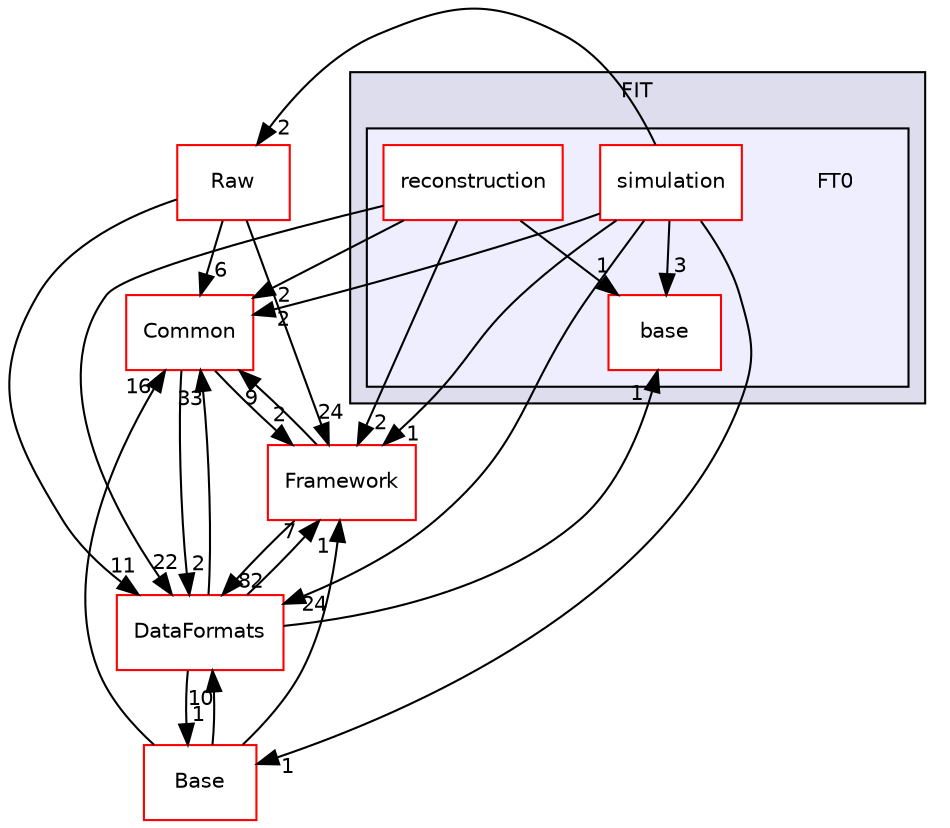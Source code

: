 digraph "/home/travis/build/AliceO2Group/AliceO2/Detectors/FIT/FT0" {
  bgcolor=transparent;
  compound=true
  node [ fontsize="10", fontname="Helvetica"];
  edge [ labelfontsize="10", labelfontname="Helvetica"];
  subgraph clusterdir_d14e88a79bca429480864605ee348cef {
    graph [ bgcolor="#ddddee", pencolor="black", label="FIT" fontname="Helvetica", fontsize="10", URL="dir_d14e88a79bca429480864605ee348cef.html"]
  subgraph clusterdir_732f729910dd598014f768fa2866f334 {
    graph [ bgcolor="#eeeeff", pencolor="black", label="" URL="dir_732f729910dd598014f768fa2866f334.html"];
    dir_732f729910dd598014f768fa2866f334 [shape=plaintext label="FT0"];
    dir_63da1bf9cbb165deb85abc813a5acde9 [shape=box label="base" color="red" fillcolor="white" style="filled" URL="dir_63da1bf9cbb165deb85abc813a5acde9.html"];
    dir_ca639a046a87a9287b3468a6ba2bbef1 [shape=box label="reconstruction" color="red" fillcolor="white" style="filled" URL="dir_ca639a046a87a9287b3468a6ba2bbef1.html"];
    dir_dde9e01e42e5df81e682067abb84b2d4 [shape=box label="simulation" color="red" fillcolor="white" style="filled" URL="dir_dde9e01e42e5df81e682067abb84b2d4.html"];
  }
  }
  dir_4ab6b4cc6a7edbff49100e9123df213f [shape=box label="Common" color="red" URL="dir_4ab6b4cc6a7edbff49100e9123df213f.html"];
  dir_37c90836491b695b472bf98d1be8336b [shape=box label="Base" color="red" URL="dir_37c90836491b695b472bf98d1be8336b.html"];
  dir_bcbb2cf9a3d3d83e5515c82071a07177 [shape=box label="Framework" color="red" URL="dir_bcbb2cf9a3d3d83e5515c82071a07177.html"];
  dir_26637d1bd82229bc9ed97f7e706be743 [shape=box label="Raw" color="red" URL="dir_26637d1bd82229bc9ed97f7e706be743.html"];
  dir_2171f7ec022c5423887b07c69b2f5b48 [shape=box label="DataFormats" color="red" URL="dir_2171f7ec022c5423887b07c69b2f5b48.html"];
  dir_dde9e01e42e5df81e682067abb84b2d4->dir_4ab6b4cc6a7edbff49100e9123df213f [headlabel="2", labeldistance=1.5 headhref="dir_000289_000027.html"];
  dir_dde9e01e42e5df81e682067abb84b2d4->dir_37c90836491b695b472bf98d1be8336b [headlabel="1", labeldistance=1.5 headhref="dir_000289_000276.html"];
  dir_dde9e01e42e5df81e682067abb84b2d4->dir_63da1bf9cbb165deb85abc813a5acde9 [headlabel="3", labeldistance=1.5 headhref="dir_000289_000331.html"];
  dir_dde9e01e42e5df81e682067abb84b2d4->dir_bcbb2cf9a3d3d83e5515c82071a07177 [headlabel="1", labeldistance=1.5 headhref="dir_000289_000013.html"];
  dir_dde9e01e42e5df81e682067abb84b2d4->dir_26637d1bd82229bc9ed97f7e706be743 [headlabel="2", labeldistance=1.5 headhref="dir_000289_000555.html"];
  dir_dde9e01e42e5df81e682067abb84b2d4->dir_2171f7ec022c5423887b07c69b2f5b48 [headlabel="24", labeldistance=1.5 headhref="dir_000289_000076.html"];
  dir_4ab6b4cc6a7edbff49100e9123df213f->dir_bcbb2cf9a3d3d83e5515c82071a07177 [headlabel="2", labeldistance=1.5 headhref="dir_000027_000013.html"];
  dir_4ab6b4cc6a7edbff49100e9123df213f->dir_2171f7ec022c5423887b07c69b2f5b48 [headlabel="2", labeldistance=1.5 headhref="dir_000027_000076.html"];
  dir_ca639a046a87a9287b3468a6ba2bbef1->dir_4ab6b4cc6a7edbff49100e9123df213f [headlabel="2", labeldistance=1.5 headhref="dir_000439_000027.html"];
  dir_ca639a046a87a9287b3468a6ba2bbef1->dir_63da1bf9cbb165deb85abc813a5acde9 [headlabel="1", labeldistance=1.5 headhref="dir_000439_000331.html"];
  dir_ca639a046a87a9287b3468a6ba2bbef1->dir_bcbb2cf9a3d3d83e5515c82071a07177 [headlabel="2", labeldistance=1.5 headhref="dir_000439_000013.html"];
  dir_ca639a046a87a9287b3468a6ba2bbef1->dir_2171f7ec022c5423887b07c69b2f5b48 [headlabel="22", labeldistance=1.5 headhref="dir_000439_000076.html"];
  dir_37c90836491b695b472bf98d1be8336b->dir_4ab6b4cc6a7edbff49100e9123df213f [headlabel="16", labeldistance=1.5 headhref="dir_000276_000027.html"];
  dir_37c90836491b695b472bf98d1be8336b->dir_bcbb2cf9a3d3d83e5515c82071a07177 [headlabel="1", labeldistance=1.5 headhref="dir_000276_000013.html"];
  dir_37c90836491b695b472bf98d1be8336b->dir_2171f7ec022c5423887b07c69b2f5b48 [headlabel="10", labeldistance=1.5 headhref="dir_000276_000076.html"];
  dir_bcbb2cf9a3d3d83e5515c82071a07177->dir_4ab6b4cc6a7edbff49100e9123df213f [headlabel="9", labeldistance=1.5 headhref="dir_000013_000027.html"];
  dir_bcbb2cf9a3d3d83e5515c82071a07177->dir_2171f7ec022c5423887b07c69b2f5b48 [headlabel="82", labeldistance=1.5 headhref="dir_000013_000076.html"];
  dir_26637d1bd82229bc9ed97f7e706be743->dir_4ab6b4cc6a7edbff49100e9123df213f [headlabel="6", labeldistance=1.5 headhref="dir_000555_000027.html"];
  dir_26637d1bd82229bc9ed97f7e706be743->dir_bcbb2cf9a3d3d83e5515c82071a07177 [headlabel="24", labeldistance=1.5 headhref="dir_000555_000013.html"];
  dir_26637d1bd82229bc9ed97f7e706be743->dir_2171f7ec022c5423887b07c69b2f5b48 [headlabel="11", labeldistance=1.5 headhref="dir_000555_000076.html"];
  dir_2171f7ec022c5423887b07c69b2f5b48->dir_4ab6b4cc6a7edbff49100e9123df213f [headlabel="33", labeldistance=1.5 headhref="dir_000076_000027.html"];
  dir_2171f7ec022c5423887b07c69b2f5b48->dir_37c90836491b695b472bf98d1be8336b [headlabel="1", labeldistance=1.5 headhref="dir_000076_000276.html"];
  dir_2171f7ec022c5423887b07c69b2f5b48->dir_63da1bf9cbb165deb85abc813a5acde9 [headlabel="1", labeldistance=1.5 headhref="dir_000076_000331.html"];
  dir_2171f7ec022c5423887b07c69b2f5b48->dir_bcbb2cf9a3d3d83e5515c82071a07177 [headlabel="7", labeldistance=1.5 headhref="dir_000076_000013.html"];
}
